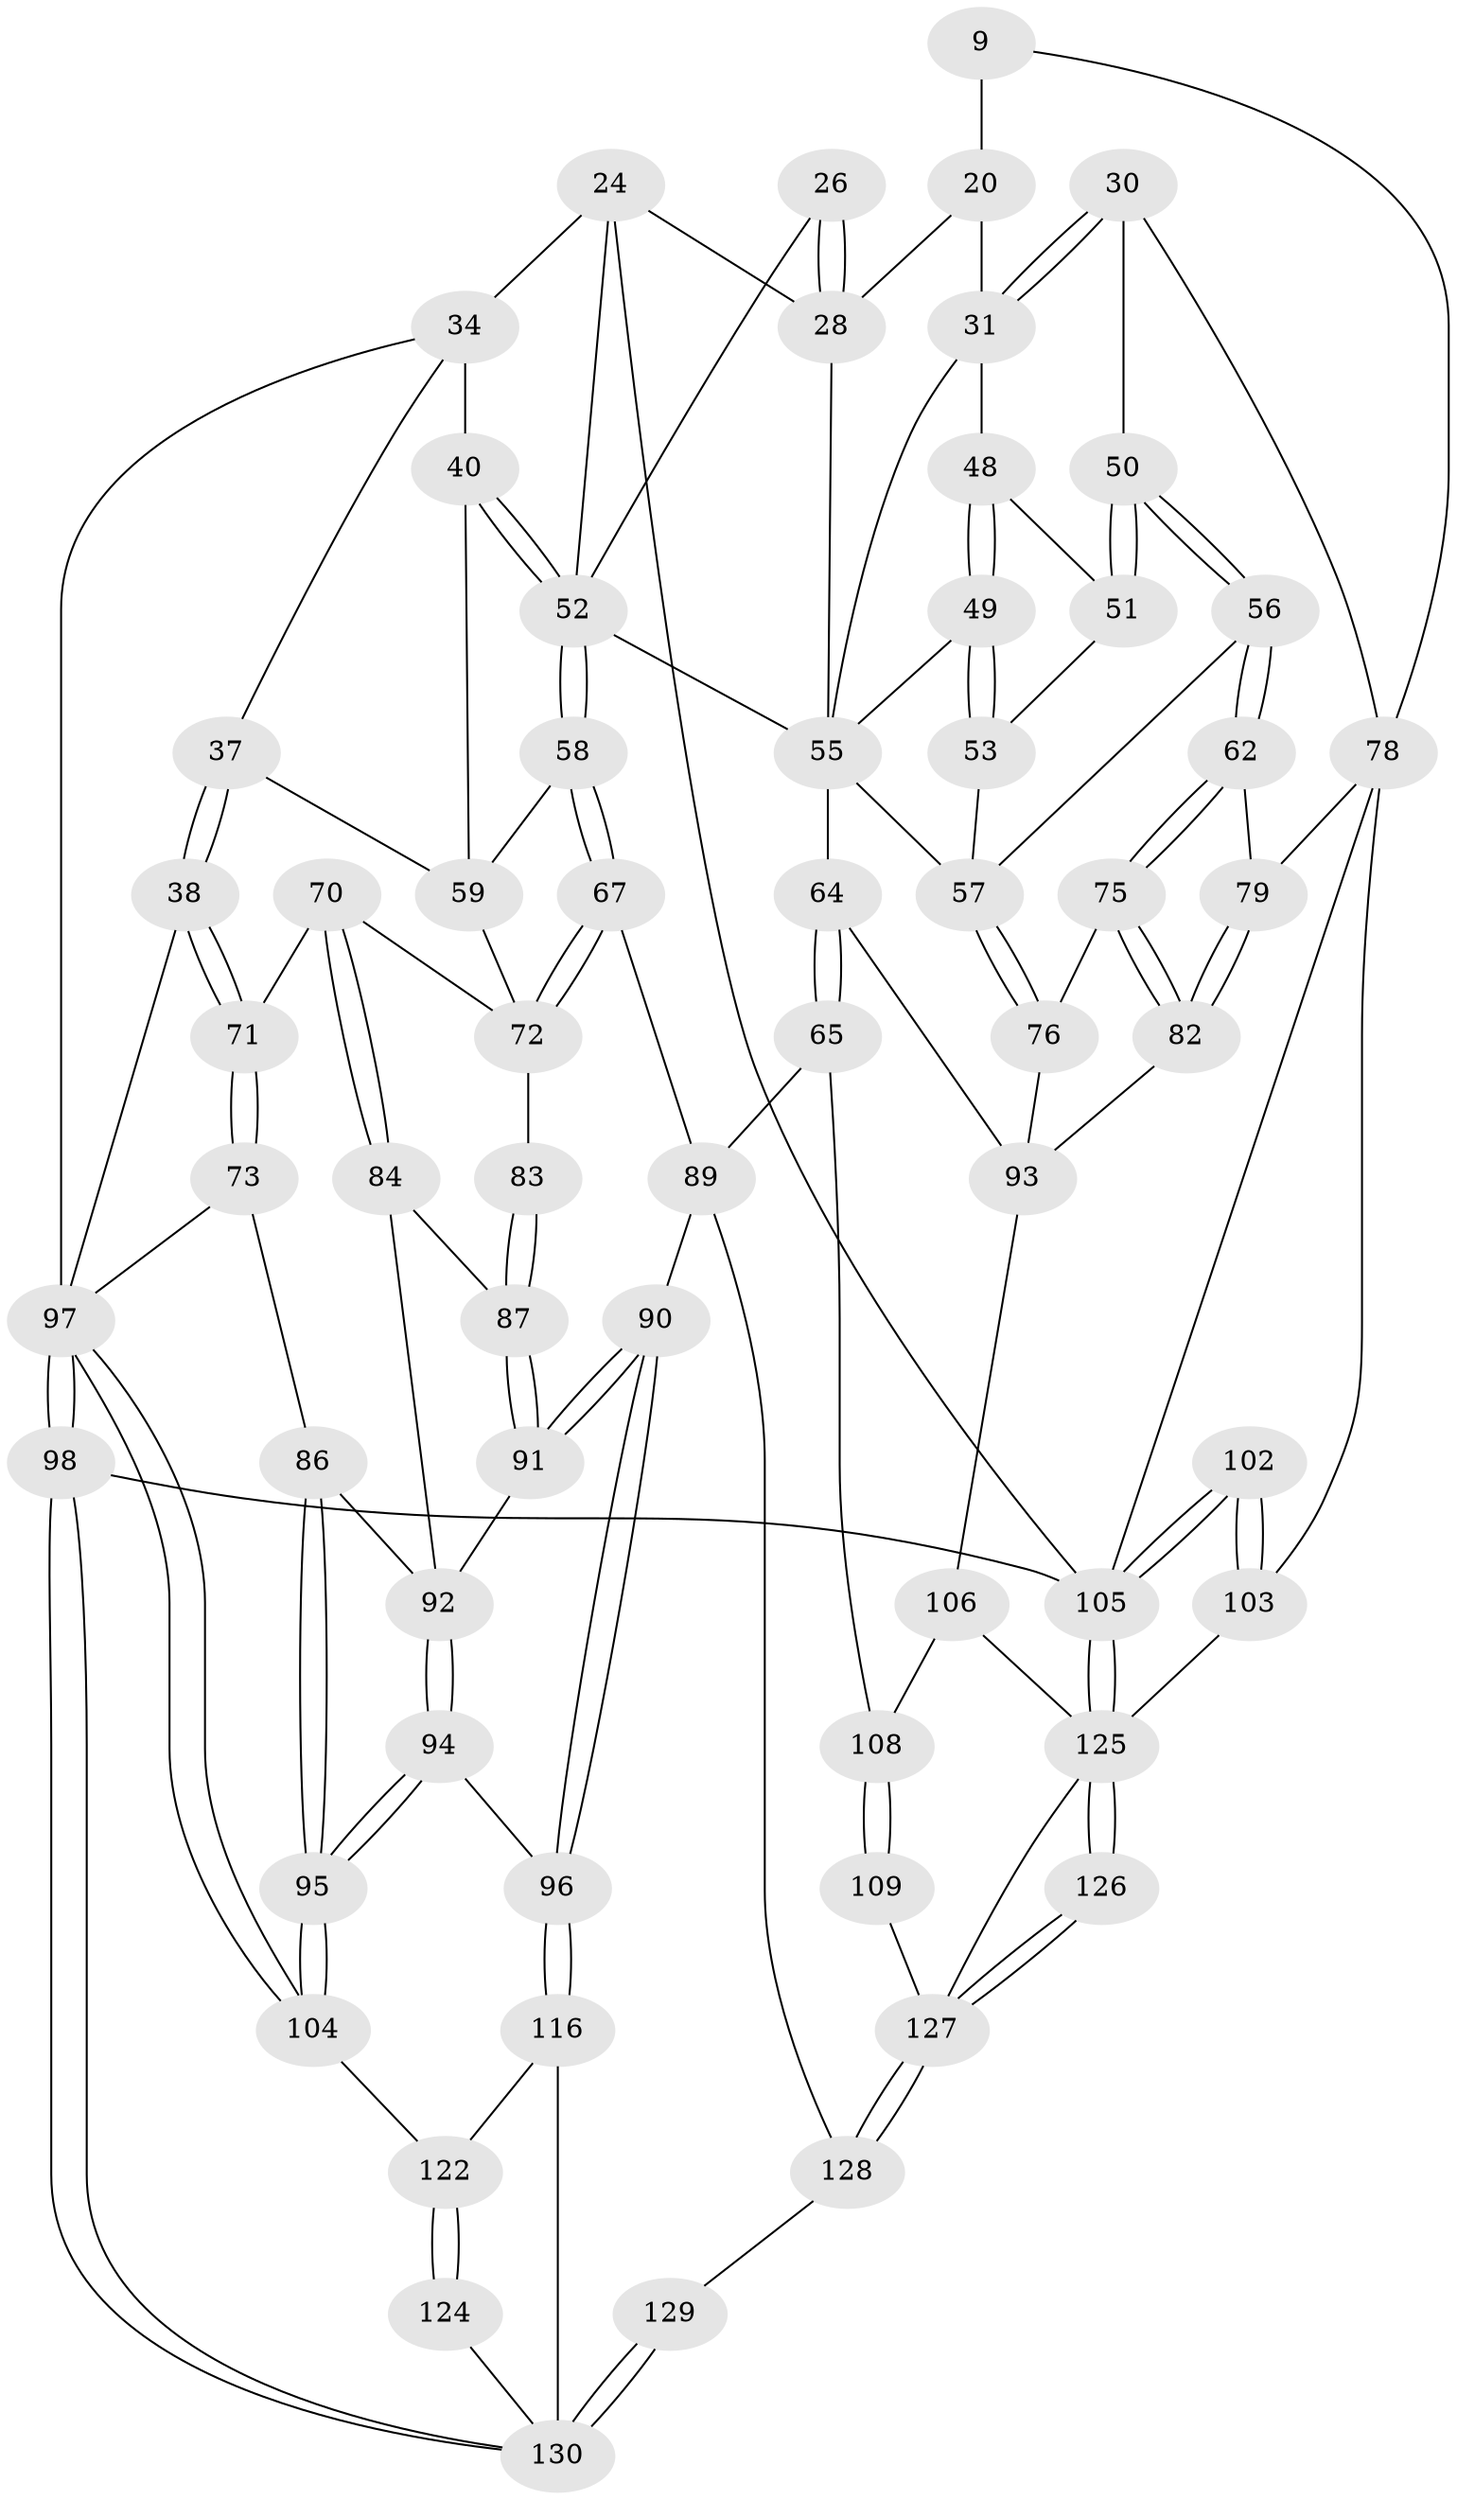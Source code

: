 // original degree distribution, {4: 0.19230769230769232, 5: 0.5923076923076923, 3: 0.023076923076923078, 6: 0.19230769230769232}
// Generated by graph-tools (version 1.1) at 2025/01/03/09/25 05:01:19]
// undirected, 65 vertices, 147 edges
graph export_dot {
graph [start="1"]
  node [color=gray90,style=filled];
  9 [pos="+0.8762045425053094+0.06834257593353213"];
  20 [pos="+0.7953170687377202+0.09428124075526524",super="+5"];
  24 [pos="+0.33785329333004616+0.08907209282397865",super="+19"];
  26 [pos="+0.459798221148799+0.1432040723034868"];
  28 [pos="+0.5589693029625467+0.20742898314576633",super="+23+18"];
  30 [pos="+0.9701288920864591+0.26330804257276474"];
  31 [pos="+0.7669520974324749+0.17255246302276753",super="+21"];
  34 [pos="+0.19108124550016511+0.09599250291703945",super="+33+16+25"];
  37 [pos="+0.1550197710549382+0.3086470696021626"];
  38 [pos="+0.13084702755725147+0.32262157215717435"];
  40 [pos="+0.25002461587036806+0.2758219824635194",super="+36+35"];
  48 [pos="+0.7561614858313016+0.22405103957331463"];
  49 [pos="+0.7090453784464382+0.30272934884623615"];
  50 [pos="+0.848939130155927+0.30864499574200854"];
  51 [pos="+0.8003913560467312+0.29533044313041784"];
  52 [pos="+0.4481138368290361+0.34568870747845154",super="+45+42+27"];
  53 [pos="+0.7086690802284289+0.31059208103865876"];
  55 [pos="+0.5748048830736829+0.40144765410840205",super="+44+46+22"];
  56 [pos="+0.7668050687576045+0.40562718243874146"];
  57 [pos="+0.7205043551067217+0.3961126948006901",super="+54"];
  58 [pos="+0.3812831668506452+0.3915571253439414"];
  59 [pos="+0.33593916696987997+0.4048939071501704",super="+41"];
  62 [pos="+0.7917795090742756+0.4306898822737948"];
  64 [pos="+0.5122462285077015+0.5835666688263512",super="+63"];
  65 [pos="+0.502307238846188+0.5964812708373167"];
  67 [pos="+0.4698652616757987+0.5764622533698429"];
  70 [pos="+0.22247581443138156+0.4594678409189414"];
  71 [pos="+0.13180416348341042+0.38159793699206535"];
  72 [pos="+0.3769647926578566+0.5199459431499637",super="+69"];
  73 [pos="+0.07069584370244457+0.4892273914932349"];
  75 [pos="+0.7918648884419213+0.44825615935060514"];
  76 [pos="+0.727593976902766+0.5290825333732304"];
  78 [pos="+0.8994139720677398+0.564991953116984",super="+77+60+29"];
  79 [pos="+0.8674033327536501+0.5607203836701167",super="+61"];
  82 [pos="+0.8271435005198805+0.5672299369653947"];
  83 [pos="+0.2806815394602602+0.5529225782481778"];
  84 [pos="+0.22230728311571524+0.46385320673194513"];
  86 [pos="+0.11034521703231842+0.5910302747712934"];
  87 [pos="+0.2790212416589321+0.5548406782689204"];
  89 [pos="+0.476903175007007+0.6237766103733482",super="+66"];
  90 [pos="+0.3975984175611932+0.6602144504149836"];
  91 [pos="+0.27283515806234543+0.567304809096606"];
  92 [pos="+0.23410259677242856+0.5820105921609919",super="+85"];
  93 [pos="+0.7738836496154369+0.6091546976545508",super="+88+80"];
  94 [pos="+0.25955145274302843+0.6949281266036557"];
  95 [pos="+0.06136763124965273+0.7551105179835239"];
  96 [pos="+0.3381577200823278+0.7113704131057611"];
  97 [pos="+0+0.8887051122789047",super="+74+47+39"];
  98 [pos="+0+1",super="+11"];
  102 [pos="+1+0.6714652080142491"];
  103 [pos="+1+0.682289931985826",super="+99"];
  104 [pos="+0.031714452547712095+0.7907569744690716"];
  105 [pos="+1+1",super="+6+81"];
  106 [pos="+0.7637800374727216+0.699053291156422",super="+101"];
  108 [pos="+0.5383435072059+0.6265318450659977",super="+107"];
  109 [pos="+0.6280458406102397+0.7796858236370975"];
  116 [pos="+0.3361574567962351+0.776074856161006"];
  122 [pos="+0.04399827448822822+0.798157194425721",super="+121"];
  124 [pos="+0.28046177532578287+1"];
  125 [pos="+1+1",super="+118+117+119+100"];
  126 [pos="+0.7299470030126236+1"];
  127 [pos="+0.7141677510934871+1",super="+111+110+120"];
  128 [pos="+0.6460705278376841+1",super="+113+112"];
  129 [pos="+0.3968313168256984+1",super="+114"];
  130 [pos="+0.34202990457422877+1",super="+123+115"];
  9 -- 20 [weight=2];
  9 -- 78;
  20 -- 28;
  20 -- 31;
  24 -- 52;
  24 -- 34 [weight=2];
  24 -- 105;
  24 -- 28 [weight=2];
  26 -- 28 [weight=2];
  26 -- 28;
  26 -- 52;
  28 -- 55 [weight=2];
  30 -- 31;
  30 -- 31;
  30 -- 50;
  30 -- 78;
  31 -- 48;
  31 -- 55;
  34 -- 97 [weight=2];
  34 -- 37;
  34 -- 40 [weight=2];
  37 -- 38;
  37 -- 38;
  37 -- 59;
  38 -- 71;
  38 -- 71;
  38 -- 97;
  40 -- 52 [weight=2];
  40 -- 52;
  40 -- 59;
  48 -- 49;
  48 -- 49;
  48 -- 51;
  49 -- 53;
  49 -- 53;
  49 -- 55;
  50 -- 51;
  50 -- 51;
  50 -- 56;
  50 -- 56;
  51 -- 53;
  52 -- 58;
  52 -- 58;
  52 -- 55;
  53 -- 57;
  55 -- 64;
  55 -- 57;
  56 -- 57;
  56 -- 62;
  56 -- 62;
  57 -- 76;
  57 -- 76;
  58 -- 59;
  58 -- 67;
  58 -- 67;
  59 -- 72;
  62 -- 75;
  62 -- 75;
  62 -- 79;
  64 -- 65;
  64 -- 65;
  64 -- 93 [weight=2];
  65 -- 108;
  65 -- 89;
  67 -- 72;
  67 -- 72;
  67 -- 89;
  70 -- 71;
  70 -- 84;
  70 -- 84;
  70 -- 72;
  71 -- 73;
  71 -- 73;
  72 -- 83 [weight=2];
  73 -- 86;
  73 -- 97;
  75 -- 76;
  75 -- 82;
  75 -- 82;
  76 -- 93;
  78 -- 79 [weight=2];
  78 -- 103;
  78 -- 105 [weight=2];
  79 -- 82;
  79 -- 82;
  82 -- 93;
  83 -- 87;
  83 -- 87;
  84 -- 87;
  84 -- 92;
  86 -- 95;
  86 -- 95;
  86 -- 92;
  87 -- 91;
  87 -- 91;
  89 -- 90;
  89 -- 128;
  90 -- 91;
  90 -- 91;
  90 -- 96;
  90 -- 96;
  91 -- 92;
  92 -- 94;
  92 -- 94;
  93 -- 106;
  94 -- 95;
  94 -- 95;
  94 -- 96;
  95 -- 104;
  95 -- 104;
  96 -- 116;
  96 -- 116;
  97 -- 98 [weight=3];
  97 -- 98;
  97 -- 104;
  97 -- 104;
  98 -- 130;
  98 -- 130;
  98 -- 105 [weight=2];
  102 -- 103;
  102 -- 103;
  102 -- 105 [weight=2];
  102 -- 105;
  103 -- 125 [weight=2];
  104 -- 122;
  105 -- 125;
  105 -- 125;
  106 -- 108;
  106 -- 125 [weight=2];
  108 -- 109 [weight=2];
  108 -- 109;
  109 -- 127;
  116 -- 122;
  116 -- 130;
  122 -- 124 [weight=2];
  122 -- 124;
  124 -- 130;
  125 -- 126;
  125 -- 126;
  125 -- 127;
  126 -- 127 [weight=2];
  126 -- 127;
  127 -- 128 [weight=2];
  127 -- 128;
  128 -- 129 [weight=2];
  129 -- 130 [weight=2];
  129 -- 130;
}
